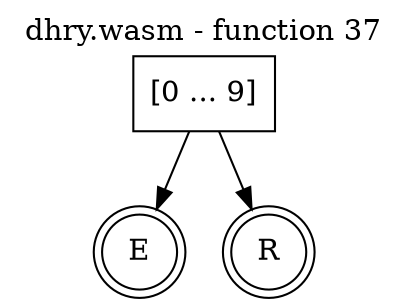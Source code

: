 digraph finite_state_machine {
    label = "dhry.wasm - function 37"
    labelloc =  t
    labelfontsize = 16
    labelfontcolor = black
    labelfontname = "Helvetica"
    node [shape = doublecircle]; E R ;
    node [shape = box];
    node [shape=box, color=black, style=solid] 0[label="[0 ... 9]"]
    0 -> E;
    0 -> R;
}
